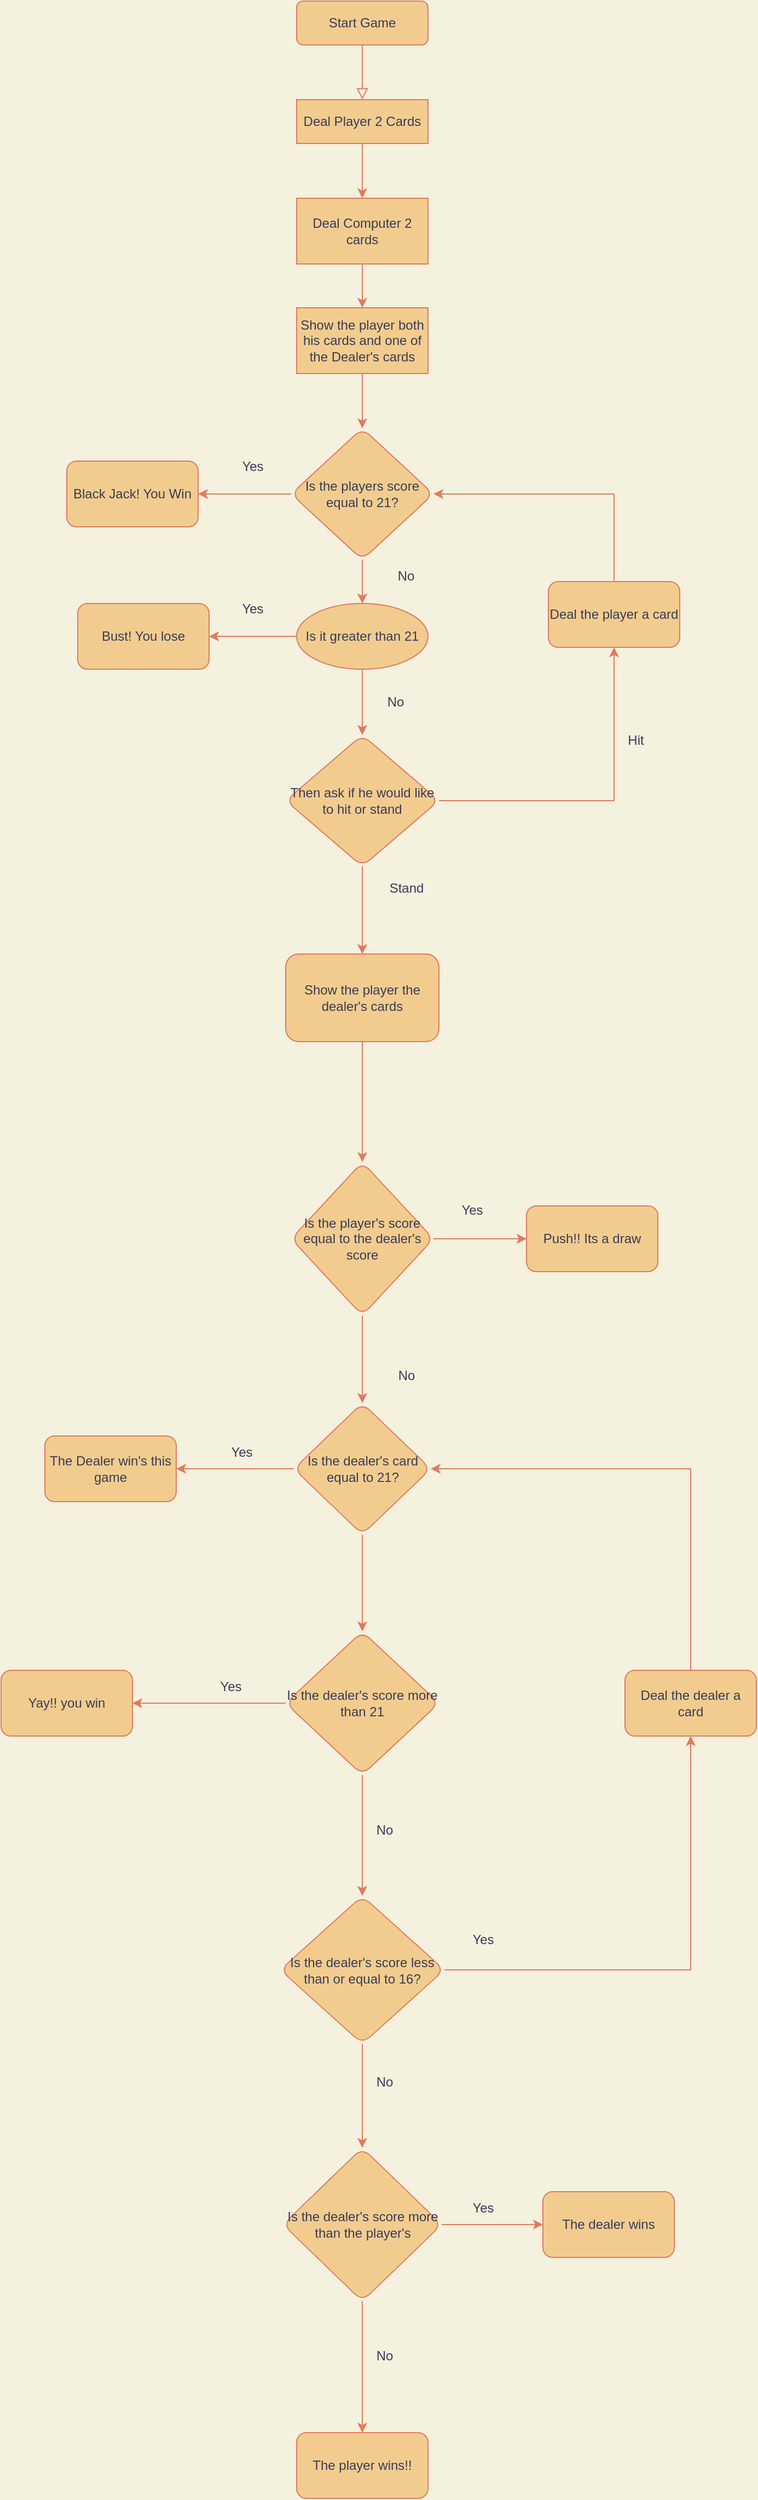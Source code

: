 <mxfile version="20.2.8" type="github">
  <diagram id="C5RBs43oDa-KdzZeNtuy" name="Page-1">
    <mxGraphModel dx="1823" dy="638" grid="1" gridSize="10" guides="1" tooltips="1" connect="1" arrows="1" fold="1" page="1" pageScale="1" pageWidth="827" pageHeight="1169" background="#F4F1DE" math="0" shadow="0">
      <root>
        <mxCell id="WIyWlLk6GJQsqaUBKTNV-0" />
        <mxCell id="WIyWlLk6GJQsqaUBKTNV-1" parent="WIyWlLk6GJQsqaUBKTNV-0" />
        <mxCell id="WIyWlLk6GJQsqaUBKTNV-2" value="" style="rounded=0;html=1;jettySize=auto;orthogonalLoop=1;fontSize=11;endArrow=block;endFill=0;endSize=8;strokeWidth=1;shadow=0;labelBackgroundColor=none;edgeStyle=orthogonalEdgeStyle;strokeColor=#E07A5F;fontColor=#393C56;" parent="WIyWlLk6GJQsqaUBKTNV-1" source="WIyWlLk6GJQsqaUBKTNV-3" edge="1">
          <mxGeometry relative="1" as="geometry">
            <mxPoint x="220" y="170" as="targetPoint" />
          </mxGeometry>
        </mxCell>
        <mxCell id="WIyWlLk6GJQsqaUBKTNV-3" value="Start Game" style="rounded=1;whiteSpace=wrap;html=1;fontSize=12;glass=0;strokeWidth=1;shadow=0;fillColor=#F2CC8F;strokeColor=#E07A5F;fontColor=#393C56;" parent="WIyWlLk6GJQsqaUBKTNV-1" vertex="1">
          <mxGeometry x="160" y="80" width="120" height="40" as="geometry" />
        </mxCell>
        <mxCell id="6FZnAKIlCg1bTSV6HBoM-4" value="" style="edgeStyle=orthogonalEdgeStyle;rounded=0;orthogonalLoop=1;jettySize=auto;html=1;labelBackgroundColor=#F4F1DE;strokeColor=#E07A5F;fontColor=#393C56;" parent="WIyWlLk6GJQsqaUBKTNV-1" source="6FZnAKIlCg1bTSV6HBoM-0" target="6FZnAKIlCg1bTSV6HBoM-3" edge="1">
          <mxGeometry relative="1" as="geometry" />
        </mxCell>
        <mxCell id="6FZnAKIlCg1bTSV6HBoM-0" value="Deal Player 2 Cards" style="rounded=0;whiteSpace=wrap;html=1;fillColor=#F2CC8F;strokeColor=#E07A5F;fontColor=#393C56;" parent="WIyWlLk6GJQsqaUBKTNV-1" vertex="1">
          <mxGeometry x="160" y="170" width="120" height="40" as="geometry" />
        </mxCell>
        <mxCell id="6FZnAKIlCg1bTSV6HBoM-6" value="" style="edgeStyle=orthogonalEdgeStyle;rounded=0;orthogonalLoop=1;jettySize=auto;html=1;labelBackgroundColor=#F4F1DE;strokeColor=#E07A5F;fontColor=#393C56;" parent="WIyWlLk6GJQsqaUBKTNV-1" source="6FZnAKIlCg1bTSV6HBoM-3" target="6FZnAKIlCg1bTSV6HBoM-5" edge="1">
          <mxGeometry relative="1" as="geometry" />
        </mxCell>
        <mxCell id="6FZnAKIlCg1bTSV6HBoM-3" value="Deal Computer 2 cards" style="whiteSpace=wrap;html=1;rounded=0;fillColor=#F2CC8F;strokeColor=#E07A5F;fontColor=#393C56;" parent="WIyWlLk6GJQsqaUBKTNV-1" vertex="1">
          <mxGeometry x="160" y="260" width="120" height="60" as="geometry" />
        </mxCell>
        <mxCell id="6FZnAKIlCg1bTSV6HBoM-9" value="" style="edgeStyle=orthogonalEdgeStyle;rounded=0;orthogonalLoop=1;jettySize=auto;html=1;labelBackgroundColor=#F4F1DE;strokeColor=#E07A5F;fontColor=#393C56;" parent="WIyWlLk6GJQsqaUBKTNV-1" source="6FZnAKIlCg1bTSV6HBoM-5" target="6FZnAKIlCg1bTSV6HBoM-8" edge="1">
          <mxGeometry relative="1" as="geometry" />
        </mxCell>
        <mxCell id="6FZnAKIlCg1bTSV6HBoM-5" value="Show the player both his cards and one of the Dealer&#39;s cards" style="whiteSpace=wrap;html=1;rounded=0;fillColor=#F2CC8F;strokeColor=#E07A5F;fontColor=#393C56;" parent="WIyWlLk6GJQsqaUBKTNV-1" vertex="1">
          <mxGeometry x="160" y="360" width="120" height="60" as="geometry" />
        </mxCell>
        <mxCell id="6FZnAKIlCg1bTSV6HBoM-16" value="" style="edgeStyle=orthogonalEdgeStyle;rounded=0;orthogonalLoop=1;jettySize=auto;html=1;labelBackgroundColor=#F4F1DE;strokeColor=#E07A5F;fontColor=#393C56;" parent="WIyWlLk6GJQsqaUBKTNV-1" source="6FZnAKIlCg1bTSV6HBoM-8" target="6FZnAKIlCg1bTSV6HBoM-15" edge="1">
          <mxGeometry relative="1" as="geometry" />
        </mxCell>
        <mxCell id="1GxRnAlgrmCQHZ2n3QPB-18" value="" style="edgeStyle=orthogonalEdgeStyle;rounded=0;orthogonalLoop=1;jettySize=auto;html=1;strokeColor=#E07A5F;fontColor=#393C56;fillColor=#F2CC8F;labelBackgroundColor=#F4F1DE;" parent="WIyWlLk6GJQsqaUBKTNV-1" source="6FZnAKIlCg1bTSV6HBoM-8" target="1GxRnAlgrmCQHZ2n3QPB-17" edge="1">
          <mxGeometry relative="1" as="geometry" />
        </mxCell>
        <mxCell id="6FZnAKIlCg1bTSV6HBoM-8" value="Is the players score equal to 21?" style="rhombus;whiteSpace=wrap;html=1;rounded=1;fillColor=#F2CC8F;strokeColor=#E07A5F;fontColor=#393C56;" parent="WIyWlLk6GJQsqaUBKTNV-1" vertex="1">
          <mxGeometry x="155" y="470" width="130" height="120" as="geometry" />
        </mxCell>
        <mxCell id="6FZnAKIlCg1bTSV6HBoM-15" value="Black Jack! You Win" style="whiteSpace=wrap;html=1;rounded=1;fillColor=#F2CC8F;strokeColor=#E07A5F;fontColor=#393C56;" parent="WIyWlLk6GJQsqaUBKTNV-1" vertex="1">
          <mxGeometry x="-50" y="500" width="120" height="60" as="geometry" />
        </mxCell>
        <mxCell id="6FZnAKIlCg1bTSV6HBoM-17" value="Yes" style="text;html=1;strokeColor=none;fillColor=none;align=center;verticalAlign=middle;whiteSpace=wrap;rounded=0;fontColor=#393C56;" parent="WIyWlLk6GJQsqaUBKTNV-1" vertex="1">
          <mxGeometry x="90" y="490" width="60" height="30" as="geometry" />
        </mxCell>
        <mxCell id="1GxRnAlgrmCQHZ2n3QPB-0" value="No" style="text;html=1;strokeColor=none;fillColor=none;align=center;verticalAlign=middle;whiteSpace=wrap;rounded=0;fontColor=#393C56;" parent="WIyWlLk6GJQsqaUBKTNV-1" vertex="1">
          <mxGeometry x="230" y="590" width="60" height="30" as="geometry" />
        </mxCell>
        <mxCell id="Nc0fwU55mywo81umapML-1" value="" style="edgeStyle=orthogonalEdgeStyle;rounded=0;orthogonalLoop=1;jettySize=auto;html=1;labelBackgroundColor=#F4F1DE;strokeColor=#E07A5F;fontColor=#393C56;" parent="WIyWlLk6GJQsqaUBKTNV-1" source="1GxRnAlgrmCQHZ2n3QPB-8" target="Nc0fwU55mywo81umapML-0" edge="1">
          <mxGeometry relative="1" as="geometry" />
        </mxCell>
        <mxCell id="UERgHJMj3ztHzxWwq8OT-19" value="" style="edgeStyle=orthogonalEdgeStyle;rounded=0;orthogonalLoop=1;jettySize=auto;html=1;strokeColor=#E07A5F;fontColor=#393C56;fillColor=#F2CC8F;" edge="1" parent="WIyWlLk6GJQsqaUBKTNV-1" source="1GxRnAlgrmCQHZ2n3QPB-8" target="UERgHJMj3ztHzxWwq8OT-18">
          <mxGeometry relative="1" as="geometry" />
        </mxCell>
        <mxCell id="1GxRnAlgrmCQHZ2n3QPB-8" value="Then ask if he would like to hit or stand" style="rhombus;whiteSpace=wrap;html=1;fillColor=#F2CC8F;strokeColor=#E07A5F;fontColor=#393C56;rounded=1;" parent="WIyWlLk6GJQsqaUBKTNV-1" vertex="1">
          <mxGeometry x="150" y="750" width="140" height="120" as="geometry" />
        </mxCell>
        <mxCell id="1GxRnAlgrmCQHZ2n3QPB-19" style="edgeStyle=orthogonalEdgeStyle;rounded=0;orthogonalLoop=1;jettySize=auto;html=1;exitX=0.5;exitY=1;exitDx=0;exitDy=0;entryX=0.5;entryY=0;entryDx=0;entryDy=0;strokeColor=#E07A5F;fontColor=#393C56;fillColor=#F2CC8F;labelBackgroundColor=#F4F1DE;" parent="WIyWlLk6GJQsqaUBKTNV-1" source="1GxRnAlgrmCQHZ2n3QPB-17" target="1GxRnAlgrmCQHZ2n3QPB-8" edge="1">
          <mxGeometry relative="1" as="geometry" />
        </mxCell>
        <mxCell id="1GxRnAlgrmCQHZ2n3QPB-23" value="" style="edgeStyle=orthogonalEdgeStyle;rounded=0;orthogonalLoop=1;jettySize=auto;html=1;strokeColor=#E07A5F;fontColor=#393C56;fillColor=#F2CC8F;labelBackgroundColor=#F4F1DE;" parent="WIyWlLk6GJQsqaUBKTNV-1" source="1GxRnAlgrmCQHZ2n3QPB-17" target="1GxRnAlgrmCQHZ2n3QPB-22" edge="1">
          <mxGeometry relative="1" as="geometry" />
        </mxCell>
        <mxCell id="1GxRnAlgrmCQHZ2n3QPB-17" value="Is it greater than 21" style="ellipse;whiteSpace=wrap;html=1;fillColor=#F2CC8F;strokeColor=#E07A5F;fontColor=#393C56;rounded=1;" parent="WIyWlLk6GJQsqaUBKTNV-1" vertex="1">
          <mxGeometry x="160" y="630" width="120" height="60" as="geometry" />
        </mxCell>
        <mxCell id="1GxRnAlgrmCQHZ2n3QPB-22" value="Bust! You lose" style="whiteSpace=wrap;html=1;fillColor=#F2CC8F;strokeColor=#E07A5F;fontColor=#393C56;rounded=1;" parent="WIyWlLk6GJQsqaUBKTNV-1" vertex="1">
          <mxGeometry x="-40" y="630" width="120" height="60" as="geometry" />
        </mxCell>
        <mxCell id="1GxRnAlgrmCQHZ2n3QPB-24" value="Yes" style="text;html=1;strokeColor=none;fillColor=none;align=center;verticalAlign=middle;whiteSpace=wrap;rounded=0;fontColor=#393C56;" parent="WIyWlLk6GJQsqaUBKTNV-1" vertex="1">
          <mxGeometry x="90" y="620" width="60" height="30" as="geometry" />
        </mxCell>
        <mxCell id="1GxRnAlgrmCQHZ2n3QPB-35" value="Hit" style="text;html=1;strokeColor=none;fillColor=none;align=center;verticalAlign=middle;whiteSpace=wrap;rounded=0;fontColor=#393C56;" parent="WIyWlLk6GJQsqaUBKTNV-1" vertex="1">
          <mxGeometry x="440" y="740" width="60" height="30" as="geometry" />
        </mxCell>
        <mxCell id="1GxRnAlgrmCQHZ2n3QPB-43" value="" style="edgeStyle=orthogonalEdgeStyle;rounded=0;orthogonalLoop=1;jettySize=auto;html=1;strokeColor=#E07A5F;fontColor=#393C56;fillColor=#F2CC8F;labelBackgroundColor=#F4F1DE;" parent="WIyWlLk6GJQsqaUBKTNV-1" source="1GxRnAlgrmCQHZ2n3QPB-39" target="1GxRnAlgrmCQHZ2n3QPB-42" edge="1">
          <mxGeometry relative="1" as="geometry" />
        </mxCell>
        <mxCell id="1GxRnAlgrmCQHZ2n3QPB-46" value="" style="edgeStyle=orthogonalEdgeStyle;rounded=0;orthogonalLoop=1;jettySize=auto;html=1;strokeColor=#E07A5F;fontColor=#393C56;fillColor=#F2CC8F;labelBackgroundColor=#F4F1DE;" parent="WIyWlLk6GJQsqaUBKTNV-1" source="1GxRnAlgrmCQHZ2n3QPB-39" target="1GxRnAlgrmCQHZ2n3QPB-45" edge="1">
          <mxGeometry relative="1" as="geometry" />
        </mxCell>
        <mxCell id="1GxRnAlgrmCQHZ2n3QPB-39" value="Is the dealer&#39;s card equal to 21?" style="rhombus;whiteSpace=wrap;html=1;fillColor=#F2CC8F;strokeColor=#E07A5F;fontColor=#393C56;rounded=1;" parent="WIyWlLk6GJQsqaUBKTNV-1" vertex="1">
          <mxGeometry x="157.5" y="1360" width="125" height="120" as="geometry" />
        </mxCell>
        <mxCell id="1GxRnAlgrmCQHZ2n3QPB-42" value="The Dealer win&#39;s this game" style="whiteSpace=wrap;html=1;fillColor=#F2CC8F;strokeColor=#E07A5F;fontColor=#393C56;rounded=1;" parent="WIyWlLk6GJQsqaUBKTNV-1" vertex="1">
          <mxGeometry x="-70" y="1390" width="120" height="60" as="geometry" />
        </mxCell>
        <mxCell id="1GxRnAlgrmCQHZ2n3QPB-44" value="Yes" style="text;html=1;strokeColor=none;fillColor=none;align=center;verticalAlign=middle;whiteSpace=wrap;rounded=0;fontColor=#393C56;" parent="WIyWlLk6GJQsqaUBKTNV-1" vertex="1">
          <mxGeometry x="80" y="1390" width="60" height="30" as="geometry" />
        </mxCell>
        <mxCell id="1GxRnAlgrmCQHZ2n3QPB-48" value="" style="edgeStyle=orthogonalEdgeStyle;rounded=0;orthogonalLoop=1;jettySize=auto;html=1;strokeColor=#E07A5F;fontColor=#393C56;fillColor=#F2CC8F;labelBackgroundColor=#F4F1DE;" parent="WIyWlLk6GJQsqaUBKTNV-1" source="1GxRnAlgrmCQHZ2n3QPB-45" target="1GxRnAlgrmCQHZ2n3QPB-47" edge="1">
          <mxGeometry relative="1" as="geometry" />
        </mxCell>
        <mxCell id="Nc0fwU55mywo81umapML-4" value="" style="edgeStyle=orthogonalEdgeStyle;rounded=0;orthogonalLoop=1;jettySize=auto;html=1;strokeColor=#E07A5F;fontColor=#393C56;fillColor=#F2CC8F;labelBackgroundColor=#F4F1DE;" parent="WIyWlLk6GJQsqaUBKTNV-1" source="1GxRnAlgrmCQHZ2n3QPB-45" target="Nc0fwU55mywo81umapML-3" edge="1">
          <mxGeometry relative="1" as="geometry" />
        </mxCell>
        <mxCell id="1GxRnAlgrmCQHZ2n3QPB-45" value="Is the dealer&#39;s score more than 21" style="rhombus;whiteSpace=wrap;html=1;fillColor=#F2CC8F;strokeColor=#E07A5F;fontColor=#393C56;rounded=1;" parent="WIyWlLk6GJQsqaUBKTNV-1" vertex="1">
          <mxGeometry x="150" y="1568.5" width="140" height="131" as="geometry" />
        </mxCell>
        <mxCell id="1GxRnAlgrmCQHZ2n3QPB-47" value="Yay!! you win" style="whiteSpace=wrap;html=1;fillColor=#F2CC8F;strokeColor=#E07A5F;fontColor=#393C56;rounded=1;" parent="WIyWlLk6GJQsqaUBKTNV-1" vertex="1">
          <mxGeometry x="-110" y="1604" width="120" height="60" as="geometry" />
        </mxCell>
        <mxCell id="1GxRnAlgrmCQHZ2n3QPB-49" value="Yes" style="text;html=1;strokeColor=none;fillColor=none;align=center;verticalAlign=middle;whiteSpace=wrap;rounded=0;fontColor=#393C56;" parent="WIyWlLk6GJQsqaUBKTNV-1" vertex="1">
          <mxGeometry x="70" y="1604" width="60" height="30" as="geometry" />
        </mxCell>
        <mxCell id="Nc0fwU55mywo81umapML-2" style="edgeStyle=orthogonalEdgeStyle;rounded=0;orthogonalLoop=1;jettySize=auto;html=1;exitX=0.5;exitY=0;exitDx=0;exitDy=0;entryX=1;entryY=0.5;entryDx=0;entryDy=0;labelBackgroundColor=#F4F1DE;strokeColor=#E07A5F;fontColor=#393C56;" parent="WIyWlLk6GJQsqaUBKTNV-1" source="Nc0fwU55mywo81umapML-0" target="6FZnAKIlCg1bTSV6HBoM-8" edge="1">
          <mxGeometry relative="1" as="geometry" />
        </mxCell>
        <mxCell id="Nc0fwU55mywo81umapML-0" value="Deal the player a card" style="whiteSpace=wrap;html=1;fillColor=#F2CC8F;strokeColor=#E07A5F;fontColor=#393C56;rounded=1;" parent="WIyWlLk6GJQsqaUBKTNV-1" vertex="1">
          <mxGeometry x="390" y="610" width="120" height="60" as="geometry" />
        </mxCell>
        <mxCell id="Nc0fwU55mywo81umapML-7" value="" style="edgeStyle=orthogonalEdgeStyle;rounded=0;orthogonalLoop=1;jettySize=auto;html=1;strokeColor=#E07A5F;fontColor=#393C56;fillColor=#F2CC8F;labelBackgroundColor=#F4F1DE;" parent="WIyWlLk6GJQsqaUBKTNV-1" source="Nc0fwU55mywo81umapML-3" target="Nc0fwU55mywo81umapML-6" edge="1">
          <mxGeometry relative="1" as="geometry" />
        </mxCell>
        <mxCell id="Nc0fwU55mywo81umapML-10" value="" style="edgeStyle=orthogonalEdgeStyle;rounded=0;orthogonalLoop=1;jettySize=auto;html=1;strokeColor=#E07A5F;fontColor=#393C56;fillColor=#F2CC8F;labelBackgroundColor=#F4F1DE;" parent="WIyWlLk6GJQsqaUBKTNV-1" source="Nc0fwU55mywo81umapML-3" target="Nc0fwU55mywo81umapML-9" edge="1">
          <mxGeometry relative="1" as="geometry" />
        </mxCell>
        <mxCell id="Nc0fwU55mywo81umapML-3" value="Is the dealer&#39;s score less than or equal to 16?" style="rhombus;whiteSpace=wrap;html=1;fillColor=#F2CC8F;strokeColor=#E07A5F;fontColor=#393C56;rounded=1;" parent="WIyWlLk6GJQsqaUBKTNV-1" vertex="1">
          <mxGeometry x="145" y="1810" width="150" height="135" as="geometry" />
        </mxCell>
        <mxCell id="Nc0fwU55mywo81umapML-5" value="No" style="text;html=1;align=center;verticalAlign=middle;resizable=0;points=[];autosize=1;strokeColor=none;fillColor=none;fontColor=#393C56;" parent="WIyWlLk6GJQsqaUBKTNV-1" vertex="1">
          <mxGeometry x="220" y="1735" width="40" height="30" as="geometry" />
        </mxCell>
        <mxCell id="Nc0fwU55mywo81umapML-12" style="edgeStyle=orthogonalEdgeStyle;rounded=0;orthogonalLoop=1;jettySize=auto;html=1;exitX=0.5;exitY=0;exitDx=0;exitDy=0;entryX=1;entryY=0.5;entryDx=0;entryDy=0;strokeColor=#E07A5F;fontColor=#393C56;fillColor=#F2CC8F;labelBackgroundColor=#F4F1DE;" parent="WIyWlLk6GJQsqaUBKTNV-1" source="Nc0fwU55mywo81umapML-6" target="1GxRnAlgrmCQHZ2n3QPB-39" edge="1">
          <mxGeometry relative="1" as="geometry" />
        </mxCell>
        <mxCell id="Nc0fwU55mywo81umapML-6" value="Deal the dealer a card" style="whiteSpace=wrap;html=1;fillColor=#F2CC8F;strokeColor=#E07A5F;fontColor=#393C56;rounded=1;" parent="WIyWlLk6GJQsqaUBKTNV-1" vertex="1">
          <mxGeometry x="460" y="1604" width="120" height="60" as="geometry" />
        </mxCell>
        <mxCell id="Nc0fwU55mywo81umapML-8" value="Yes" style="text;html=1;align=center;verticalAlign=middle;resizable=0;points=[];autosize=1;strokeColor=none;fillColor=none;fontColor=#393C56;" parent="WIyWlLk6GJQsqaUBKTNV-1" vertex="1">
          <mxGeometry x="310" y="1835" width="40" height="30" as="geometry" />
        </mxCell>
        <mxCell id="UERgHJMj3ztHzxWwq8OT-11" value="" style="edgeStyle=orthogonalEdgeStyle;rounded=0;orthogonalLoop=1;jettySize=auto;html=1;strokeColor=#E07A5F;fontColor=#393C56;fillColor=#F2CC8F;" edge="1" parent="WIyWlLk6GJQsqaUBKTNV-1" source="Nc0fwU55mywo81umapML-9" target="UERgHJMj3ztHzxWwq8OT-10">
          <mxGeometry relative="1" as="geometry" />
        </mxCell>
        <mxCell id="UERgHJMj3ztHzxWwq8OT-14" value="" style="edgeStyle=orthogonalEdgeStyle;rounded=0;orthogonalLoop=1;jettySize=auto;html=1;strokeColor=#E07A5F;fontColor=#393C56;fillColor=#F2CC8F;" edge="1" parent="WIyWlLk6GJQsqaUBKTNV-1" source="Nc0fwU55mywo81umapML-9" target="UERgHJMj3ztHzxWwq8OT-13">
          <mxGeometry relative="1" as="geometry" />
        </mxCell>
        <mxCell id="Nc0fwU55mywo81umapML-9" value="Is the dealer&#39;s score more than the player&#39;s" style="rhombus;whiteSpace=wrap;html=1;fillColor=#F2CC8F;strokeColor=#E07A5F;fontColor=#393C56;rounded=1;" parent="WIyWlLk6GJQsqaUBKTNV-1" vertex="1">
          <mxGeometry x="147.5" y="2040" width="145" height="140" as="geometry" />
        </mxCell>
        <mxCell id="Nc0fwU55mywo81umapML-11" value="No" style="text;html=1;align=center;verticalAlign=middle;resizable=0;points=[];autosize=1;strokeColor=none;fillColor=none;fontColor=#393C56;" parent="WIyWlLk6GJQsqaUBKTNV-1" vertex="1">
          <mxGeometry x="220" y="1965" width="40" height="30" as="geometry" />
        </mxCell>
        <mxCell id="UERgHJMj3ztHzxWwq8OT-6" value="" style="edgeStyle=orthogonalEdgeStyle;rounded=0;orthogonalLoop=1;jettySize=auto;html=1;strokeColor=#E07A5F;fontColor=#393C56;fillColor=#F2CC8F;" edge="1" parent="WIyWlLk6GJQsqaUBKTNV-1" source="UERgHJMj3ztHzxWwq8OT-3" target="UERgHJMj3ztHzxWwq8OT-5">
          <mxGeometry relative="1" as="geometry" />
        </mxCell>
        <mxCell id="UERgHJMj3ztHzxWwq8OT-7" style="edgeStyle=orthogonalEdgeStyle;rounded=0;orthogonalLoop=1;jettySize=auto;html=1;exitX=0.5;exitY=1;exitDx=0;exitDy=0;entryX=0.5;entryY=0;entryDx=0;entryDy=0;strokeColor=#E07A5F;fontColor=#393C56;fillColor=#F2CC8F;" edge="1" parent="WIyWlLk6GJQsqaUBKTNV-1" source="UERgHJMj3ztHzxWwq8OT-3" target="1GxRnAlgrmCQHZ2n3QPB-39">
          <mxGeometry relative="1" as="geometry" />
        </mxCell>
        <mxCell id="UERgHJMj3ztHzxWwq8OT-3" value="Is the player&#39;s score equal to the dealer&#39;s score" style="rhombus;whiteSpace=wrap;html=1;fillColor=#F2CC8F;strokeColor=#E07A5F;fontColor=#393C56;rounded=1;" vertex="1" parent="WIyWlLk6GJQsqaUBKTNV-1">
          <mxGeometry x="155" y="1140" width="130" height="140" as="geometry" />
        </mxCell>
        <mxCell id="UERgHJMj3ztHzxWwq8OT-5" value="Push!! Its a draw" style="whiteSpace=wrap;html=1;fillColor=#F2CC8F;strokeColor=#E07A5F;fontColor=#393C56;rounded=1;" vertex="1" parent="WIyWlLk6GJQsqaUBKTNV-1">
          <mxGeometry x="370" y="1180" width="120" height="60" as="geometry" />
        </mxCell>
        <mxCell id="UERgHJMj3ztHzxWwq8OT-8" value="Yes" style="text;html=1;align=center;verticalAlign=middle;resizable=0;points=[];autosize=1;strokeColor=none;fillColor=none;fontColor=#393C56;" vertex="1" parent="WIyWlLk6GJQsqaUBKTNV-1">
          <mxGeometry x="300" y="1169" width="40" height="30" as="geometry" />
        </mxCell>
        <mxCell id="UERgHJMj3ztHzxWwq8OT-9" value="No" style="text;html=1;align=center;verticalAlign=middle;resizable=0;points=[];autosize=1;strokeColor=none;fillColor=none;fontColor=#393C56;" vertex="1" parent="WIyWlLk6GJQsqaUBKTNV-1">
          <mxGeometry x="240" y="1320" width="40" height="30" as="geometry" />
        </mxCell>
        <mxCell id="UERgHJMj3ztHzxWwq8OT-10" value="The dealer wins" style="whiteSpace=wrap;html=1;fillColor=#F2CC8F;strokeColor=#E07A5F;fontColor=#393C56;rounded=1;" vertex="1" parent="WIyWlLk6GJQsqaUBKTNV-1">
          <mxGeometry x="385" y="2080" width="120" height="60" as="geometry" />
        </mxCell>
        <mxCell id="UERgHJMj3ztHzxWwq8OT-12" value="Yes" style="text;html=1;align=center;verticalAlign=middle;resizable=0;points=[];autosize=1;strokeColor=none;fillColor=none;fontColor=#393C56;" vertex="1" parent="WIyWlLk6GJQsqaUBKTNV-1">
          <mxGeometry x="310" y="2080" width="40" height="30" as="geometry" />
        </mxCell>
        <mxCell id="UERgHJMj3ztHzxWwq8OT-13" value="The player wins!!" style="whiteSpace=wrap;html=1;fillColor=#F2CC8F;strokeColor=#E07A5F;fontColor=#393C56;rounded=1;" vertex="1" parent="WIyWlLk6GJQsqaUBKTNV-1">
          <mxGeometry x="160" y="2300" width="120" height="60" as="geometry" />
        </mxCell>
        <mxCell id="UERgHJMj3ztHzxWwq8OT-15" value="No" style="text;html=1;align=center;verticalAlign=middle;resizable=0;points=[];autosize=1;strokeColor=none;fillColor=none;fontColor=#393C56;" vertex="1" parent="WIyWlLk6GJQsqaUBKTNV-1">
          <mxGeometry x="220" y="2215" width="40" height="30" as="geometry" />
        </mxCell>
        <mxCell id="UERgHJMj3ztHzxWwq8OT-16" value="No" style="text;html=1;align=center;verticalAlign=middle;resizable=0;points=[];autosize=1;strokeColor=none;fillColor=none;fontColor=#393C56;" vertex="1" parent="WIyWlLk6GJQsqaUBKTNV-1">
          <mxGeometry x="230" y="705" width="40" height="30" as="geometry" />
        </mxCell>
        <mxCell id="UERgHJMj3ztHzxWwq8OT-21" style="edgeStyle=orthogonalEdgeStyle;rounded=0;orthogonalLoop=1;jettySize=auto;html=1;exitX=0.5;exitY=1;exitDx=0;exitDy=0;entryX=0.5;entryY=0;entryDx=0;entryDy=0;strokeColor=#E07A5F;fontColor=#393C56;fillColor=#F2CC8F;" edge="1" parent="WIyWlLk6GJQsqaUBKTNV-1" source="UERgHJMj3ztHzxWwq8OT-18" target="UERgHJMj3ztHzxWwq8OT-3">
          <mxGeometry relative="1" as="geometry" />
        </mxCell>
        <mxCell id="UERgHJMj3ztHzxWwq8OT-18" value="Show the player the dealer&#39;s cards" style="whiteSpace=wrap;html=1;fillColor=#F2CC8F;strokeColor=#E07A5F;fontColor=#393C56;rounded=1;" vertex="1" parent="WIyWlLk6GJQsqaUBKTNV-1">
          <mxGeometry x="150" y="950" width="140" height="80" as="geometry" />
        </mxCell>
        <mxCell id="UERgHJMj3ztHzxWwq8OT-20" value="Stand" style="text;html=1;align=center;verticalAlign=middle;resizable=0;points=[];autosize=1;strokeColor=none;fillColor=none;fontColor=#393C56;" vertex="1" parent="WIyWlLk6GJQsqaUBKTNV-1">
          <mxGeometry x="235" y="875" width="50" height="30" as="geometry" />
        </mxCell>
      </root>
    </mxGraphModel>
  </diagram>
</mxfile>
